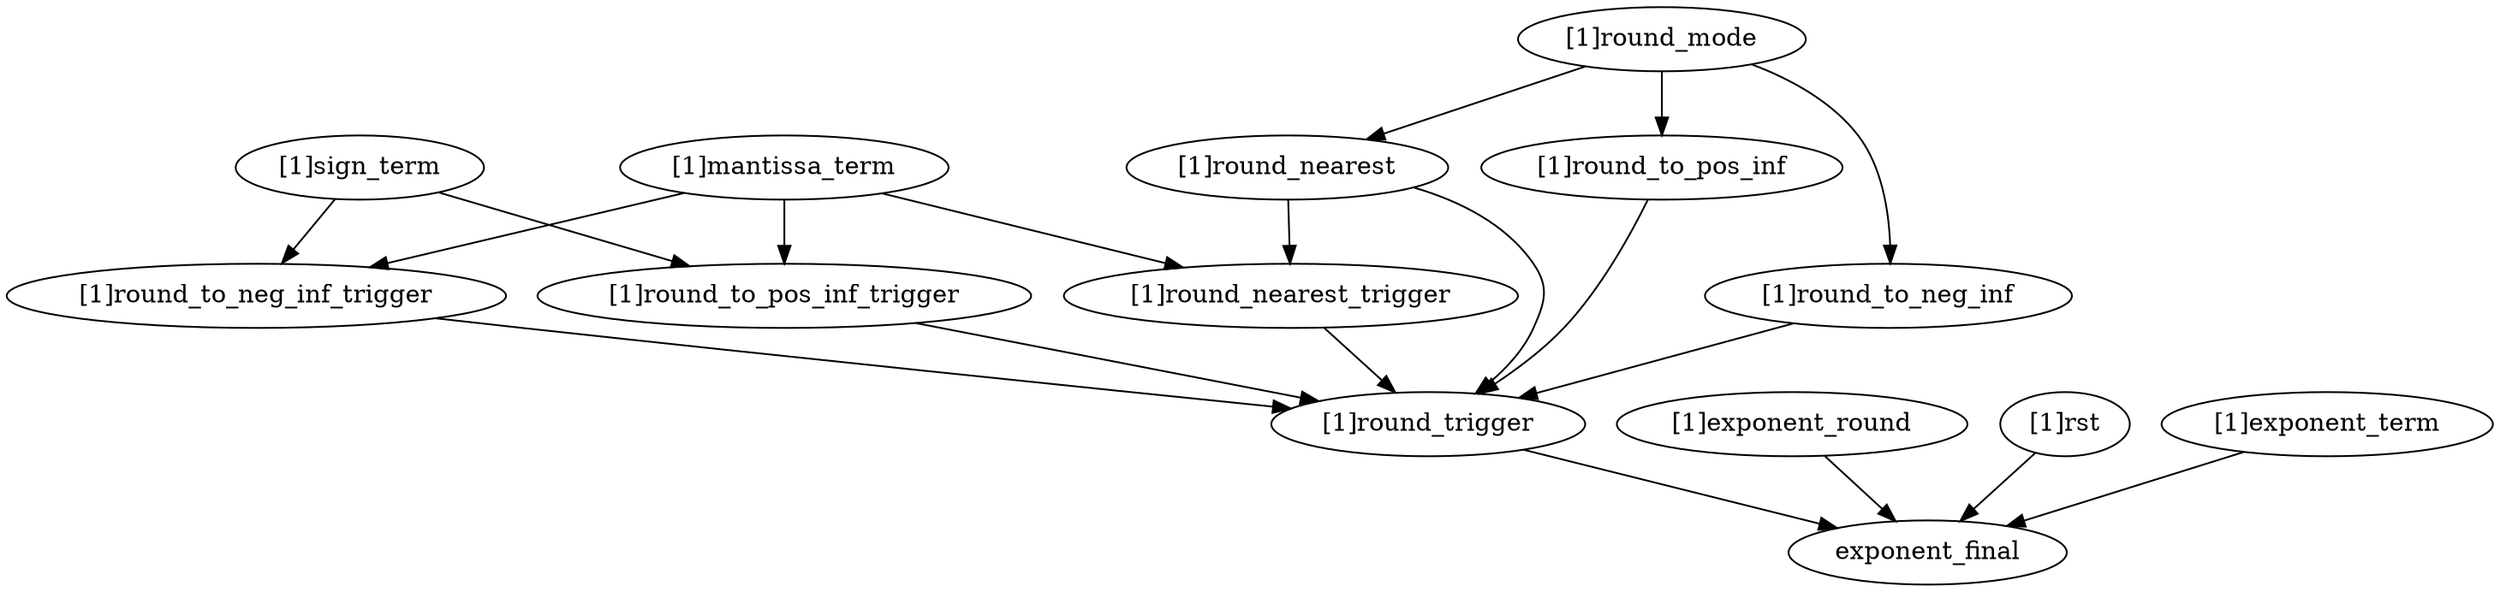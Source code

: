 strict digraph "" {
	"[1]round_trigger"	 [complexity=4,
		importance=0.209736830352,
		rank=0.0524342075879];
	exponent_final	 [complexity=0,
		importance=0.0898222940537,
		rank=0.0];
	"[1]round_trigger" -> exponent_final;
	"[1]sign_term"	 [complexity=14,
		importance=0.272026628991,
		rank=0.0194304734994];
	"[1]round_to_pos_inf_trigger"	 [complexity=11,
		importance=0.244545840318,
		rank=0.0222314400289];
	"[1]sign_term" -> "[1]round_to_pos_inf_trigger";
	"[1]round_to_neg_inf_trigger"	 [complexity=11,
		importance=0.244545840318,
		rank=0.0222314400289];
	"[1]sign_term" -> "[1]round_to_neg_inf_trigger";
	"[1]exponent_round"	 [complexity=4,
		importance=0.136224971078,
		rank=0.0340562427695];
	"[1]exponent_round" -> exponent_final;
	"[1]rst"	 [complexity=1,
		importance=0.207125376781,
		rank=0.207125376781];
	"[1]rst" -> exponent_final;
	"[1]round_to_pos_inf_trigger" -> "[1]round_trigger";
	"[1]round_mode"	 [complexity=13,
		importance=0.26813351143,
		rank=0.0206256547254];
	"[1]round_to_neg_inf"	 [complexity=11,
		importance=0.240652722756,
		rank=0.0218775202506];
	"[1]round_mode" -> "[1]round_to_neg_inf";
	"[1]round_nearest"	 [complexity=14,
		importance=0.278610619173,
		rank=0.0199007585124];
	"[1]round_mode" -> "[1]round_nearest";
	"[1]round_to_pos_inf"	 [complexity=11,
		importance=0.240652722756,
		rank=0.0218775202506];
	"[1]round_mode" -> "[1]round_to_pos_inf";
	"[1]round_to_neg_inf" -> "[1]round_trigger";
	"[1]mantissa_term"	 [complexity=14,
		importance=0.272026628991,
		rank=0.0194304734994];
	"[1]mantissa_term" -> "[1]round_to_pos_inf_trigger";
	"[1]mantissa_term" -> "[1]round_to_neg_inf_trigger";
	"[1]round_nearest_trigger"	 [complexity=11,
		importance=0.247694726769,
		rank=0.0225177024335];
	"[1]mantissa_term" -> "[1]round_nearest_trigger";
	"[1]round_to_neg_inf_trigger" -> "[1]round_trigger";
	"[1]round_nearest_trigger" -> "[1]round_trigger";
	"[1]round_nearest" -> "[1]round_trigger";
	"[1]round_nearest" -> "[1]round_nearest_trigger";
	"[1]exponent_term"	 [complexity=4,
		importance=0.117303082727,
		rank=0.0293257706818];
	"[1]exponent_term" -> exponent_final;
	"[1]round_to_pos_inf" -> "[1]round_trigger";
}
